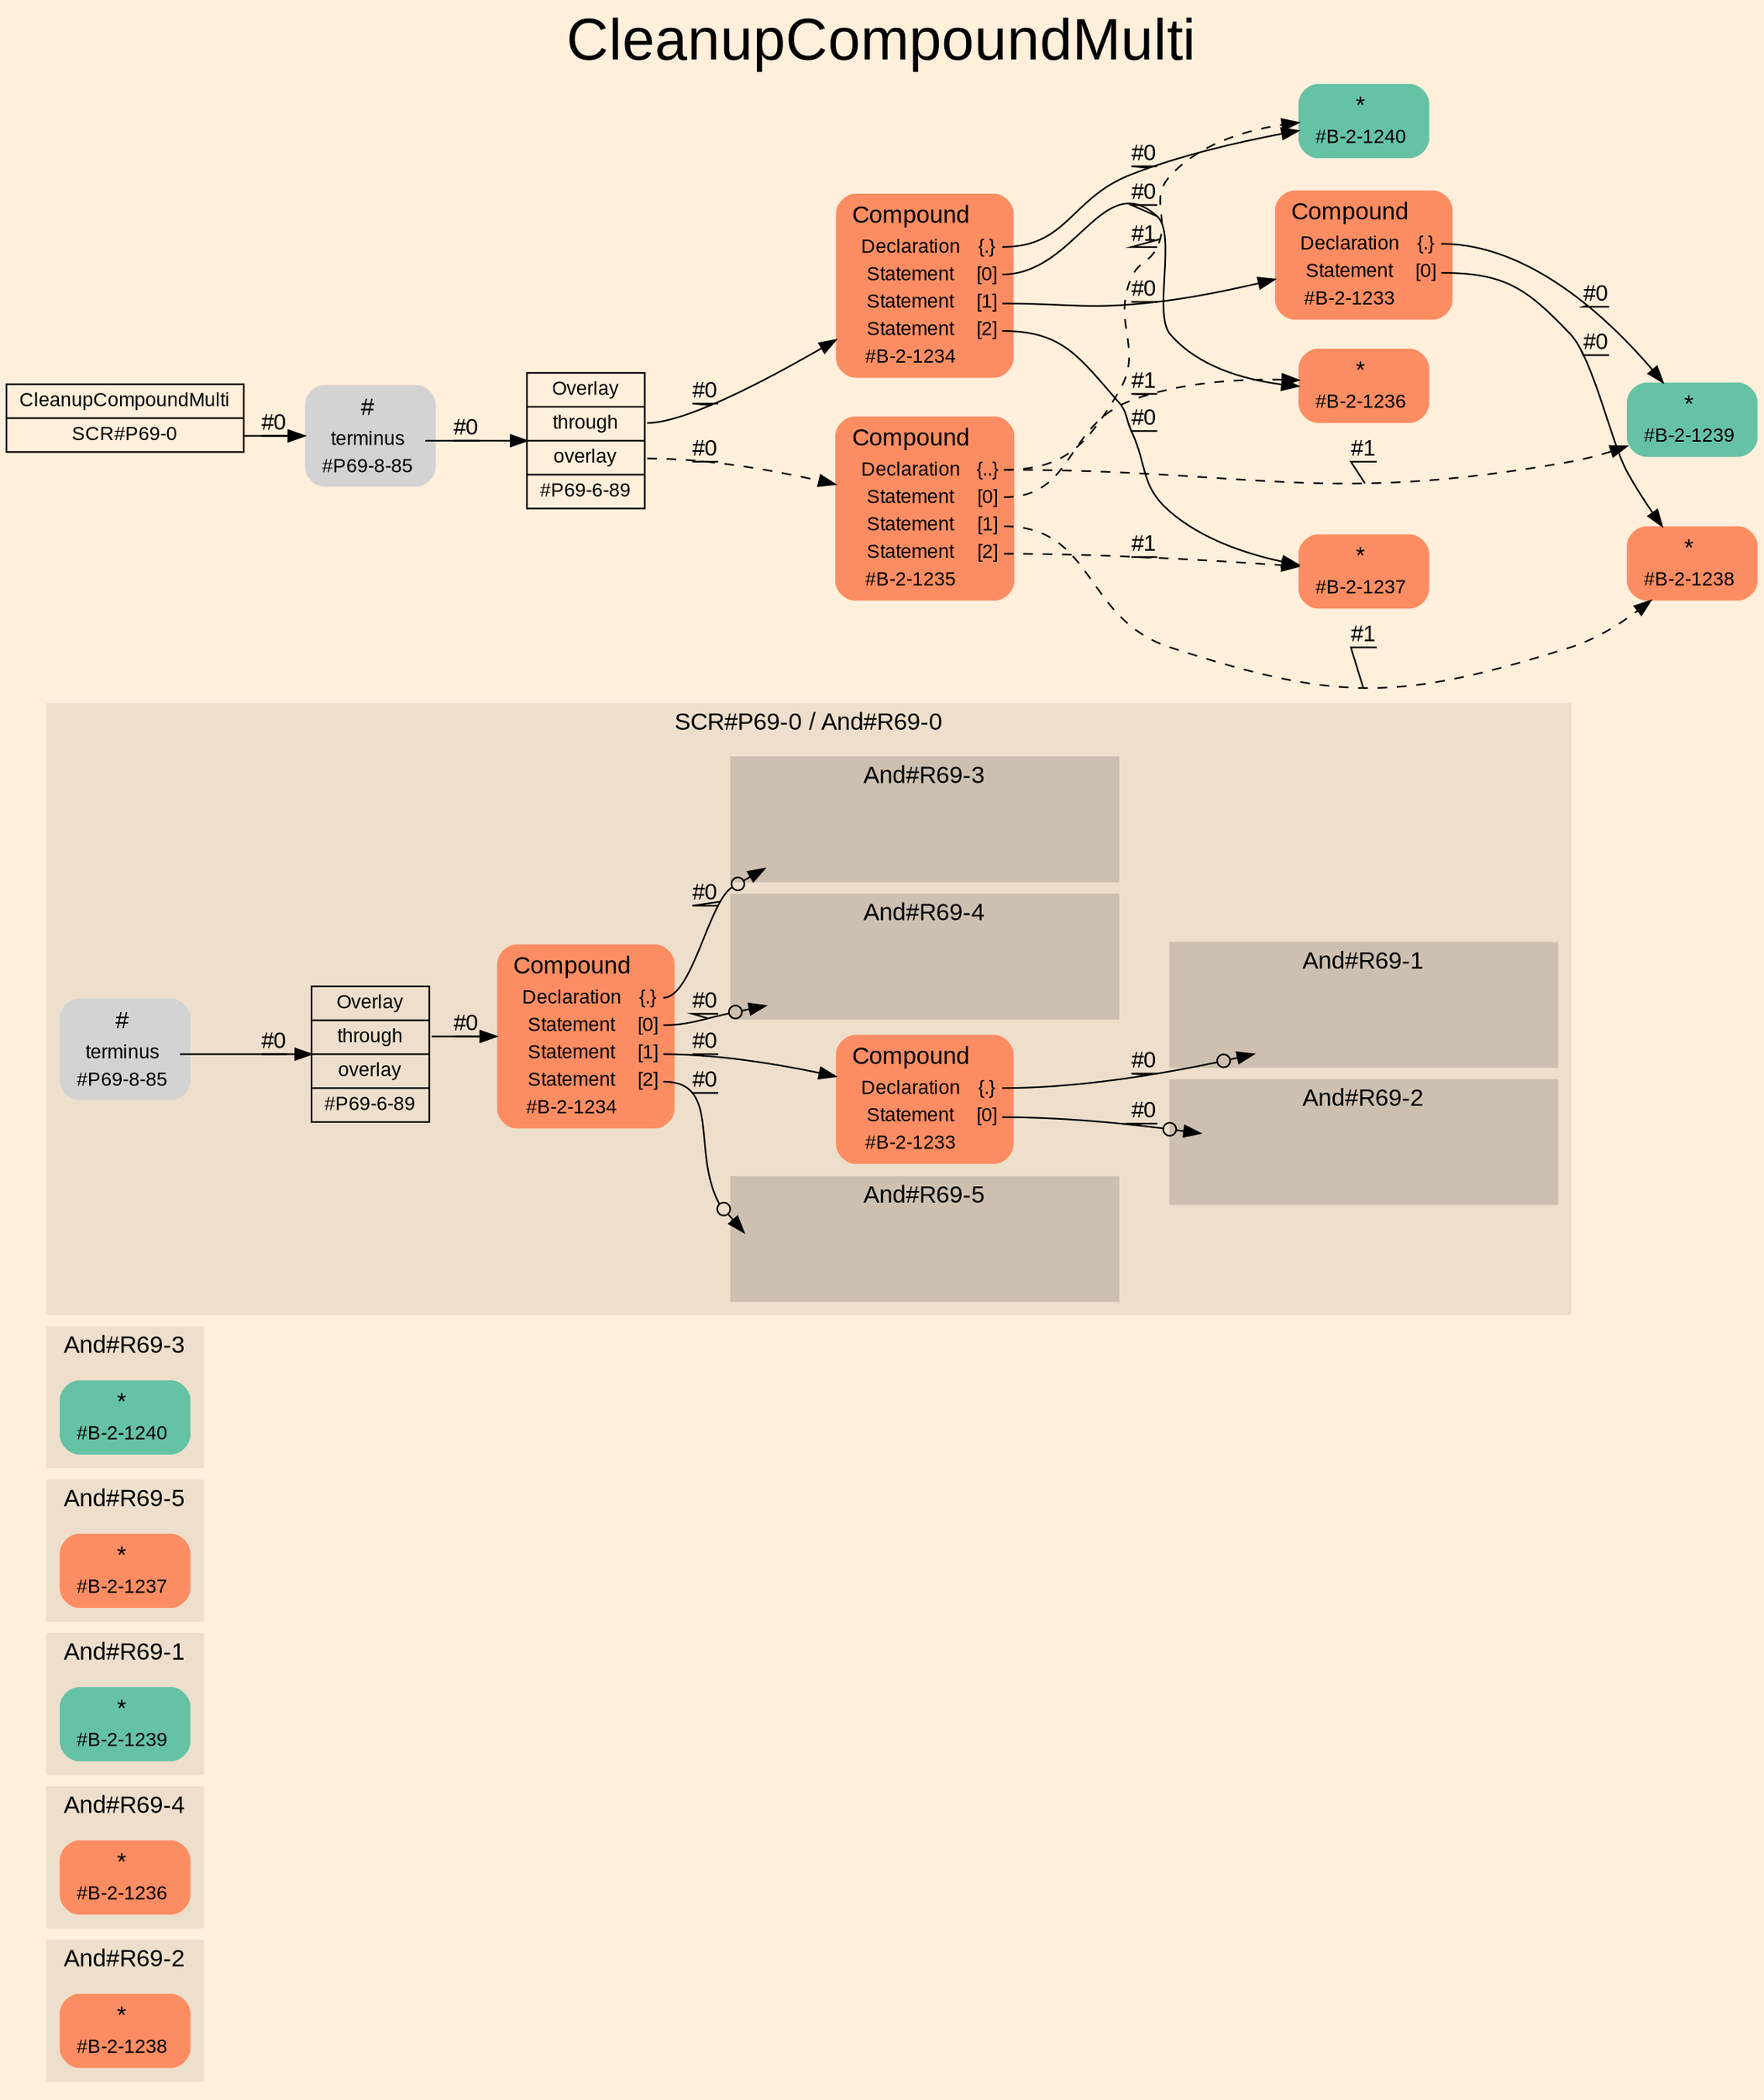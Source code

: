 digraph "CleanupCompoundMulti" {
label = "CleanupCompoundMulti"
labelloc = t
fontsize = "36"
graph [
    rankdir = "LR"
    ranksep = 0.3
    bgcolor = antiquewhite1
    color = black
    fontcolor = black
    fontname = "Arial"
];
node [
    fontname = "Arial"
];
edge [
    fontname = "Arial"
];

// -------------------- figure And#R69-2 --------------------
// -------- region And#R69-2 ----------
subgraph "clusterAnd#R69-2" {
    label = "And#R69-2"
    style = "filled"
    color = antiquewhite2
    fontsize = "15"
    "And#R69-2/#B-2-1238" [
        // -------- block And#R69-2/#B-2-1238 ----------
        shape = "plaintext"
        fillcolor = "/set28/2"
        label = <<TABLE BORDER="0" CELLBORDER="0" CELLSPACING="0">
         <TR><TD><FONT POINT-SIZE="15.0">*</FONT></TD><TD></TD></TR>
         <TR><TD>#B-2-1238</TD><TD PORT="port0"></TD></TR>
        </TABLE>>
        style = "rounded,filled"
        fontsize = "12"
    ];
    
}


// -------------------- figure And#R69-4 --------------------
// -------- region And#R69-4 ----------
subgraph "clusterAnd#R69-4" {
    label = "And#R69-4"
    style = "filled"
    color = antiquewhite2
    fontsize = "15"
    "And#R69-4/#B-2-1236" [
        // -------- block And#R69-4/#B-2-1236 ----------
        shape = "plaintext"
        fillcolor = "/set28/2"
        label = <<TABLE BORDER="0" CELLBORDER="0" CELLSPACING="0">
         <TR><TD><FONT POINT-SIZE="15.0">*</FONT></TD><TD></TD></TR>
         <TR><TD>#B-2-1236</TD><TD PORT="port0"></TD></TR>
        </TABLE>>
        style = "rounded,filled"
        fontsize = "12"
    ];
    
}


// -------------------- figure And#R69-1 --------------------
// -------- region And#R69-1 ----------
subgraph "clusterAnd#R69-1" {
    label = "And#R69-1"
    style = "filled"
    color = antiquewhite2
    fontsize = "15"
    "And#R69-1/#B-2-1239" [
        // -------- block And#R69-1/#B-2-1239 ----------
        shape = "plaintext"
        fillcolor = "/set28/1"
        label = <<TABLE BORDER="0" CELLBORDER="0" CELLSPACING="0">
         <TR><TD><FONT POINT-SIZE="15.0">*</FONT></TD><TD></TD></TR>
         <TR><TD>#B-2-1239</TD><TD PORT="port0"></TD></TR>
        </TABLE>>
        style = "rounded,filled"
        fontsize = "12"
    ];
    
}


// -------------------- figure And#R69-5 --------------------
// -------- region And#R69-5 ----------
subgraph "clusterAnd#R69-5" {
    label = "And#R69-5"
    style = "filled"
    color = antiquewhite2
    fontsize = "15"
    "And#R69-5/#B-2-1237" [
        // -------- block And#R69-5/#B-2-1237 ----------
        shape = "plaintext"
        fillcolor = "/set28/2"
        label = <<TABLE BORDER="0" CELLBORDER="0" CELLSPACING="0">
         <TR><TD><FONT POINT-SIZE="15.0">*</FONT></TD><TD></TD></TR>
         <TR><TD>#B-2-1237</TD><TD PORT="port0"></TD></TR>
        </TABLE>>
        style = "rounded,filled"
        fontsize = "12"
    ];
    
}


// -------------------- figure And#R69-3 --------------------
// -------- region And#R69-3 ----------
subgraph "clusterAnd#R69-3" {
    label = "And#R69-3"
    style = "filled"
    color = antiquewhite2
    fontsize = "15"
    "And#R69-3/#B-2-1240" [
        // -------- block And#R69-3/#B-2-1240 ----------
        shape = "plaintext"
        fillcolor = "/set28/1"
        label = <<TABLE BORDER="0" CELLBORDER="0" CELLSPACING="0">
         <TR><TD><FONT POINT-SIZE="15.0">*</FONT></TD><TD></TD></TR>
         <TR><TD>#B-2-1240</TD><TD PORT="port0"></TD></TR>
        </TABLE>>
        style = "rounded,filled"
        fontsize = "12"
    ];
    
}


// -------------------- figure And#R69-0 --------------------
// -------- region And#R69-0 ----------
subgraph "clusterAnd#R69-0" {
    label = "SCR#P69-0 / And#R69-0"
    style = "filled"
    color = antiquewhite2
    fontsize = "15"
    "And#R69-0/#B-2-1234" [
        // -------- block And#R69-0/#B-2-1234 ----------
        shape = "plaintext"
        fillcolor = "/set28/2"
        label = <<TABLE BORDER="0" CELLBORDER="0" CELLSPACING="0">
         <TR><TD><FONT POINT-SIZE="15.0">Compound</FONT></TD><TD></TD></TR>
         <TR><TD>Declaration</TD><TD PORT="port0">{.}</TD></TR>
         <TR><TD>Statement</TD><TD PORT="port1">[0]</TD></TR>
         <TR><TD>Statement</TD><TD PORT="port2">[1]</TD></TR>
         <TR><TD>Statement</TD><TD PORT="port3">[2]</TD></TR>
         <TR><TD>#B-2-1234</TD><TD PORT="port4"></TD></TR>
        </TABLE>>
        style = "rounded,filled"
        fontsize = "12"
    ];
    
    "And#R69-0/#B-2-1233" [
        // -------- block And#R69-0/#B-2-1233 ----------
        shape = "plaintext"
        fillcolor = "/set28/2"
        label = <<TABLE BORDER="0" CELLBORDER="0" CELLSPACING="0">
         <TR><TD><FONT POINT-SIZE="15.0">Compound</FONT></TD><TD></TD></TR>
         <TR><TD>Declaration</TD><TD PORT="port0">{.}</TD></TR>
         <TR><TD>Statement</TD><TD PORT="port1">[0]</TD></TR>
         <TR><TD>#B-2-1233</TD><TD PORT="port2"></TD></TR>
        </TABLE>>
        style = "rounded,filled"
        fontsize = "12"
    ];
    
    "And#R69-0/#P69-6-89" [
        // -------- block And#R69-0/#P69-6-89 ----------
        shape = "record"
        fillcolor = antiquewhite2
        label = "<fixed> Overlay | <port0> through | <port1> overlay | <port2> #P69-6-89"
        style = "filled"
        fontsize = "12"
        color = black
        fontcolor = black
    ];
    
    "And#R69-0/#P69-8-85" [
        // -------- block And#R69-0/#P69-8-85 ----------
        shape = "plaintext"
        label = <<TABLE BORDER="0" CELLBORDER="0" CELLSPACING="0">
         <TR><TD><FONT POINT-SIZE="15.0">#</FONT></TD><TD></TD></TR>
         <TR><TD>terminus</TD><TD PORT="port0"></TD></TR>
         <TR><TD>#P69-8-85</TD><TD PORT="port1"></TD></TR>
        </TABLE>>
        style = "rounded,filled"
        fontsize = "12"
    ];
    
    // -------- region And#R69-0/And#R69-1 ----------
    subgraph "clusterAnd#R69-0/And#R69-1" {
        label = "And#R69-1"
        style = "filled"
        color = antiquewhite3
        fontsize = "15"
        "And#R69-0/And#R69-1/#B-2-1239" [
            // -------- block And#R69-0/And#R69-1/#B-2-1239 ----------
            shape = none
            fillcolor = "/set28/1"
            style = "invisible"
        ];
        
    }
    
    // -------- region And#R69-0/And#R69-2 ----------
    subgraph "clusterAnd#R69-0/And#R69-2" {
        label = "And#R69-2"
        style = "filled"
        color = antiquewhite3
        fontsize = "15"
        "And#R69-0/And#R69-2/#B-2-1238" [
            // -------- block And#R69-0/And#R69-2/#B-2-1238 ----------
            shape = none
            fillcolor = "/set28/2"
            style = "invisible"
        ];
        
    }
    
    // -------- region And#R69-0/And#R69-3 ----------
    subgraph "clusterAnd#R69-0/And#R69-3" {
        label = "And#R69-3"
        style = "filled"
        color = antiquewhite3
        fontsize = "15"
        "And#R69-0/And#R69-3/#B-2-1240" [
            // -------- block And#R69-0/And#R69-3/#B-2-1240 ----------
            shape = none
            fillcolor = "/set28/1"
            style = "invisible"
        ];
        
    }
    
    // -------- region And#R69-0/And#R69-4 ----------
    subgraph "clusterAnd#R69-0/And#R69-4" {
        label = "And#R69-4"
        style = "filled"
        color = antiquewhite3
        fontsize = "15"
        "And#R69-0/And#R69-4/#B-2-1236" [
            // -------- block And#R69-0/And#R69-4/#B-2-1236 ----------
            shape = none
            fillcolor = "/set28/2"
            style = "invisible"
        ];
        
    }
    
    // -------- region And#R69-0/And#R69-5 ----------
    subgraph "clusterAnd#R69-0/And#R69-5" {
        label = "And#R69-5"
        style = "filled"
        color = antiquewhite3
        fontsize = "15"
        "And#R69-0/And#R69-5/#B-2-1237" [
            // -------- block And#R69-0/And#R69-5/#B-2-1237 ----------
            shape = none
            fillcolor = "/set28/2"
            style = "invisible"
        ];
        
    }
    
}

"And#R69-0/#B-2-1234":port0 -> "And#R69-0/And#R69-3/#B-2-1240" [
    arrowhead="normalnoneodot"
    label = "#0"
    decorate = true
    color = black
    fontcolor = black
];

"And#R69-0/#B-2-1234":port1 -> "And#R69-0/And#R69-4/#B-2-1236" [
    arrowhead="normalnoneodot"
    label = "#0"
    decorate = true
    color = black
    fontcolor = black
];

"And#R69-0/#B-2-1234":port2 -> "And#R69-0/#B-2-1233" [
    label = "#0"
    decorate = true
    color = black
    fontcolor = black
];

"And#R69-0/#B-2-1234":port3 -> "And#R69-0/And#R69-5/#B-2-1237" [
    arrowhead="normalnoneodot"
    label = "#0"
    decorate = true
    color = black
    fontcolor = black
];

"And#R69-0/#B-2-1233":port0 -> "And#R69-0/And#R69-1/#B-2-1239" [
    arrowhead="normalnoneodot"
    label = "#0"
    decorate = true
    color = black
    fontcolor = black
];

"And#R69-0/#B-2-1233":port1 -> "And#R69-0/And#R69-2/#B-2-1238" [
    arrowhead="normalnoneodot"
    label = "#0"
    decorate = true
    color = black
    fontcolor = black
];

"And#R69-0/#P69-6-89":port0 -> "And#R69-0/#B-2-1234" [
    label = "#0"
    decorate = true
    color = black
    fontcolor = black
];

"And#R69-0/#P69-8-85":port0 -> "And#R69-0/#P69-6-89" [
    label = "#0"
    decorate = true
    color = black
    fontcolor = black
];


// -------------------- transformation figure --------------------
"CR#P69-0" [
    // -------- block CR#P69-0 ----------
    shape = "record"
    fillcolor = antiquewhite1
    label = "<fixed> CleanupCompoundMulti | <port0> SCR#P69-0"
    style = "filled"
    fontsize = "12"
    color = black
    fontcolor = black
];

"#P69-8-85" [
    // -------- block #P69-8-85 ----------
    shape = "plaintext"
    label = <<TABLE BORDER="0" CELLBORDER="0" CELLSPACING="0">
     <TR><TD><FONT POINT-SIZE="15.0">#</FONT></TD><TD></TD></TR>
     <TR><TD>terminus</TD><TD PORT="port0"></TD></TR>
     <TR><TD>#P69-8-85</TD><TD PORT="port1"></TD></TR>
    </TABLE>>
    style = "rounded,filled"
    fontsize = "12"
];

"#P69-6-89" [
    // -------- block #P69-6-89 ----------
    shape = "record"
    fillcolor = antiquewhite1
    label = "<fixed> Overlay | <port0> through | <port1> overlay | <port2> #P69-6-89"
    style = "filled"
    fontsize = "12"
    color = black
    fontcolor = black
];

"#B-2-1234" [
    // -------- block #B-2-1234 ----------
    shape = "plaintext"
    fillcolor = "/set28/2"
    label = <<TABLE BORDER="0" CELLBORDER="0" CELLSPACING="0">
     <TR><TD><FONT POINT-SIZE="15.0">Compound</FONT></TD><TD></TD></TR>
     <TR><TD>Declaration</TD><TD PORT="port0">{.}</TD></TR>
     <TR><TD>Statement</TD><TD PORT="port1">[0]</TD></TR>
     <TR><TD>Statement</TD><TD PORT="port2">[1]</TD></TR>
     <TR><TD>Statement</TD><TD PORT="port3">[2]</TD></TR>
     <TR><TD>#B-2-1234</TD><TD PORT="port4"></TD></TR>
    </TABLE>>
    style = "rounded,filled"
    fontsize = "12"
];

"#B-2-1240" [
    // -------- block #B-2-1240 ----------
    shape = "plaintext"
    fillcolor = "/set28/1"
    label = <<TABLE BORDER="0" CELLBORDER="0" CELLSPACING="0">
     <TR><TD><FONT POINT-SIZE="15.0">*</FONT></TD><TD></TD></TR>
     <TR><TD>#B-2-1240</TD><TD PORT="port0"></TD></TR>
    </TABLE>>
    style = "rounded,filled"
    fontsize = "12"
];

"#B-2-1236" [
    // -------- block #B-2-1236 ----------
    shape = "plaintext"
    fillcolor = "/set28/2"
    label = <<TABLE BORDER="0" CELLBORDER="0" CELLSPACING="0">
     <TR><TD><FONT POINT-SIZE="15.0">*</FONT></TD><TD></TD></TR>
     <TR><TD>#B-2-1236</TD><TD PORT="port0"></TD></TR>
    </TABLE>>
    style = "rounded,filled"
    fontsize = "12"
];

"#B-2-1233" [
    // -------- block #B-2-1233 ----------
    shape = "plaintext"
    fillcolor = "/set28/2"
    label = <<TABLE BORDER="0" CELLBORDER="0" CELLSPACING="0">
     <TR><TD><FONT POINT-SIZE="15.0">Compound</FONT></TD><TD></TD></TR>
     <TR><TD>Declaration</TD><TD PORT="port0">{.}</TD></TR>
     <TR><TD>Statement</TD><TD PORT="port1">[0]</TD></TR>
     <TR><TD>#B-2-1233</TD><TD PORT="port2"></TD></TR>
    </TABLE>>
    style = "rounded,filled"
    fontsize = "12"
];

"#B-2-1239" [
    // -------- block #B-2-1239 ----------
    shape = "plaintext"
    fillcolor = "/set28/1"
    label = <<TABLE BORDER="0" CELLBORDER="0" CELLSPACING="0">
     <TR><TD><FONT POINT-SIZE="15.0">*</FONT></TD><TD></TD></TR>
     <TR><TD>#B-2-1239</TD><TD PORT="port0"></TD></TR>
    </TABLE>>
    style = "rounded,filled"
    fontsize = "12"
];

"#B-2-1238" [
    // -------- block #B-2-1238 ----------
    shape = "plaintext"
    fillcolor = "/set28/2"
    label = <<TABLE BORDER="0" CELLBORDER="0" CELLSPACING="0">
     <TR><TD><FONT POINT-SIZE="15.0">*</FONT></TD><TD></TD></TR>
     <TR><TD>#B-2-1238</TD><TD PORT="port0"></TD></TR>
    </TABLE>>
    style = "rounded,filled"
    fontsize = "12"
];

"#B-2-1237" [
    // -------- block #B-2-1237 ----------
    shape = "plaintext"
    fillcolor = "/set28/2"
    label = <<TABLE BORDER="0" CELLBORDER="0" CELLSPACING="0">
     <TR><TD><FONT POINT-SIZE="15.0">*</FONT></TD><TD></TD></TR>
     <TR><TD>#B-2-1237</TD><TD PORT="port0"></TD></TR>
    </TABLE>>
    style = "rounded,filled"
    fontsize = "12"
];

"#B-2-1235" [
    // -------- block #B-2-1235 ----------
    shape = "plaintext"
    fillcolor = "/set28/2"
    label = <<TABLE BORDER="0" CELLBORDER="0" CELLSPACING="0">
     <TR><TD><FONT POINT-SIZE="15.0">Compound</FONT></TD><TD></TD></TR>
     <TR><TD>Declaration</TD><TD PORT="port0">{..}</TD></TR>
     <TR><TD>Statement</TD><TD PORT="port1">[0]</TD></TR>
     <TR><TD>Statement</TD><TD PORT="port2">[1]</TD></TR>
     <TR><TD>Statement</TD><TD PORT="port3">[2]</TD></TR>
     <TR><TD>#B-2-1235</TD><TD PORT="port4"></TD></TR>
    </TABLE>>
    style = "rounded,filled"
    fontsize = "12"
];

"CR#P69-0":port0 -> "#P69-8-85" [
    label = "#0"
    decorate = true
    color = black
    fontcolor = black
];

"#P69-8-85":port0 -> "#P69-6-89" [
    label = "#0"
    decorate = true
    color = black
    fontcolor = black
];

"#P69-6-89":port0 -> "#B-2-1234" [
    label = "#0"
    decorate = true
    color = black
    fontcolor = black
];

"#P69-6-89":port1 -> "#B-2-1235" [
    style="dashed"
    label = "#0"
    decorate = true
    color = black
    fontcolor = black
];

"#B-2-1234":port0 -> "#B-2-1240" [
    label = "#0"
    decorate = true
    color = black
    fontcolor = black
];

"#B-2-1234":port1 -> "#B-2-1236" [
    label = "#0"
    decorate = true
    color = black
    fontcolor = black
];

"#B-2-1234":port2 -> "#B-2-1233" [
    label = "#0"
    decorate = true
    color = black
    fontcolor = black
];

"#B-2-1234":port3 -> "#B-2-1237" [
    label = "#0"
    decorate = true
    color = black
    fontcolor = black
];

"#B-2-1233":port0 -> "#B-2-1239" [
    label = "#0"
    decorate = true
    color = black
    fontcolor = black
];

"#B-2-1233":port1 -> "#B-2-1238" [
    label = "#0"
    decorate = true
    color = black
    fontcolor = black
];

"#B-2-1235":port0 -> "#B-2-1239" [
    style="dashed"
    label = "#1"
    decorate = true
    color = black
    fontcolor = black
];

"#B-2-1235":port0 -> "#B-2-1240" [
    style="dashed"
    label = "#1"
    decorate = true
    color = black
    fontcolor = black
];

"#B-2-1235":port1 -> "#B-2-1236" [
    style="dashed"
    label = "#1"
    decorate = true
    color = black
    fontcolor = black
];

"#B-2-1235":port2 -> "#B-2-1238" [
    style="dashed"
    label = "#1"
    decorate = true
    color = black
    fontcolor = black
];

"#B-2-1235":port3 -> "#B-2-1237" [
    style="dashed"
    label = "#1"
    decorate = true
    color = black
    fontcolor = black
];


}
